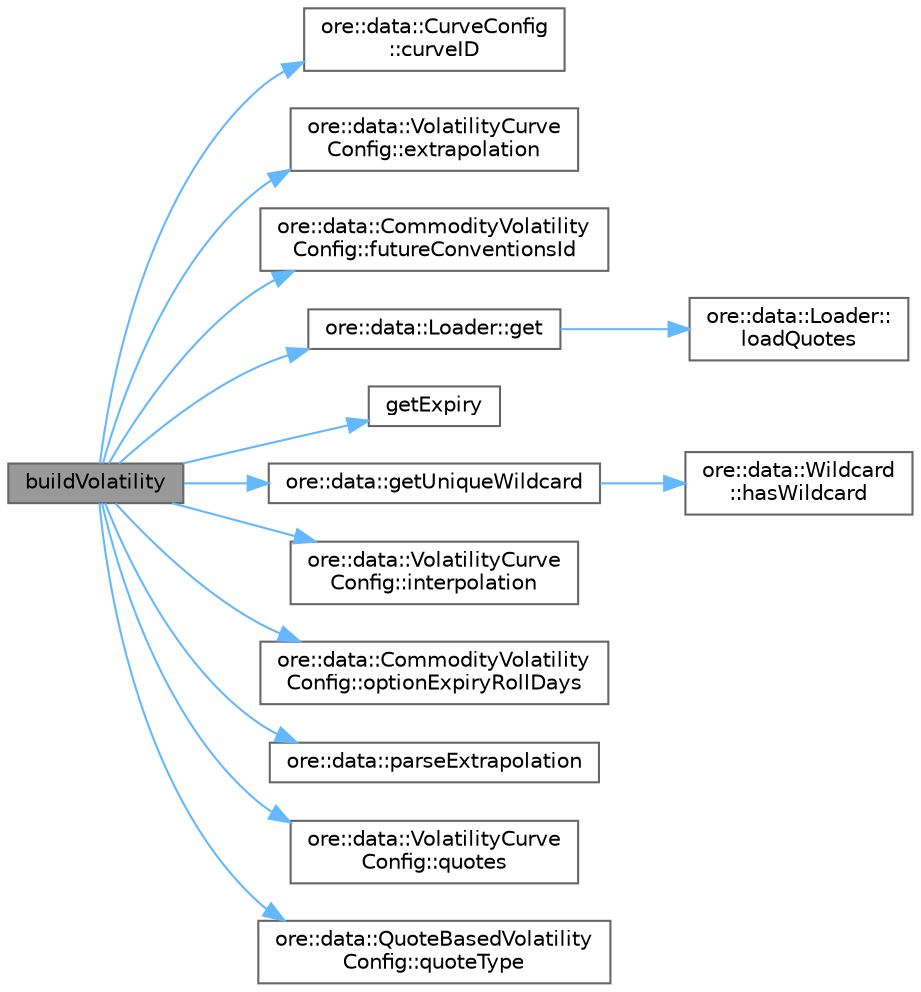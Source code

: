 digraph "buildVolatility"
{
 // INTERACTIVE_SVG=YES
 // LATEX_PDF_SIZE
  bgcolor="transparent";
  edge [fontname=Helvetica,fontsize=10,labelfontname=Helvetica,labelfontsize=10];
  node [fontname=Helvetica,fontsize=10,shape=box,height=0.2,width=0.4];
  rankdir="LR";
  Node1 [label="buildVolatility",height=0.2,width=0.4,color="gray40", fillcolor="grey60", style="filled", fontcolor="black",tooltip="Build a volatility curve from a 1-D curve of volatility quotes."];
  Node1 -> Node2 [color="steelblue1",style="solid"];
  Node2 [label="ore::data::CurveConfig\l::curveID",height=0.2,width=0.4,color="grey40", fillcolor="white", style="filled",URL="$classore_1_1data_1_1_curve_config.html#a469f15054f3eb55783dfeb953fdf4373",tooltip=" "];
  Node1 -> Node3 [color="steelblue1",style="solid"];
  Node3 [label="ore::data::VolatilityCurve\lConfig::extrapolation",height=0.2,width=0.4,color="grey40", fillcolor="white", style="filled",URL="$classore_1_1data_1_1_volatility_curve_config.html#a71d04050567400ccff5ac423a9d1570e",tooltip=" "];
  Node1 -> Node4 [color="steelblue1",style="solid"];
  Node4 [label="ore::data::CommodityVolatility\lConfig::futureConventionsId",height=0.2,width=0.4,color="grey40", fillcolor="white", style="filled",URL="$classore_1_1data_1_1_commodity_volatility_config.html#a83cc42ccc32e31a0b381be7782555cd2",tooltip=" "];
  Node1 -> Node5 [color="steelblue1",style="solid"];
  Node5 [label="ore::data::Loader::get",height=0.2,width=0.4,color="grey40", fillcolor="white", style="filled",URL="$classore_1_1data_1_1_loader.html#a19d9f6f808db2631247ec12ffe291225",tooltip="get quote by its unique name, throws if not existent, override in derived classes for performance"];
  Node5 -> Node6 [color="steelblue1",style="solid"];
  Node6 [label="ore::data::Loader::\lloadQuotes",height=0.2,width=0.4,color="grey40", fillcolor="white", style="filled",URL="$classore_1_1data_1_1_loader.html#a0086c4f946085ef0b9d5c56bd1539f91",tooltip="get all quotes, TODO change the return value to std::set"];
  Node1 -> Node7 [color="steelblue1",style="solid"];
  Node7 [label="getExpiry",height=0.2,width=0.4,color="grey40", fillcolor="white", style="filled",URL="$classore_1_1data_1_1_commodity_vol_curve.html#a0cf1d1bb81a75c220191a236d816f10e",tooltip="Get an explicit expiry date from a commodity option quote's Expiry."];
  Node1 -> Node8 [color="steelblue1",style="solid"];
  Node8 [label="ore::data::getUniqueWildcard",height=0.2,width=0.4,color="grey40", fillcolor="white", style="filled",URL="$namespaceore_1_1data.html#afb4bd26f4cf89fd9281278c484e0f9c3",tooltip="checks if at most one element in C has a wild card and returns it in this case"];
  Node8 -> Node9 [color="steelblue1",style="solid"];
  Node9 [label="ore::data::Wildcard\l::hasWildcard",height=0.2,width=0.4,color="grey40", fillcolor="white", style="filled",URL="$classore_1_1data_1_1_wildcard.html#a2c8716c3eecd1edf1c1675aa730d59e3",tooltip=" "];
  Node1 -> Node10 [color="steelblue1",style="solid"];
  Node10 [label="ore::data::VolatilityCurve\lConfig::interpolation",height=0.2,width=0.4,color="grey40", fillcolor="white", style="filled",URL="$classore_1_1data_1_1_volatility_curve_config.html#a2a6f5a5c9b3b0d9dceb9f4de333cd9a9",tooltip=" "];
  Node1 -> Node11 [color="steelblue1",style="solid"];
  Node11 [label="ore::data::CommodityVolatility\lConfig::optionExpiryRollDays",height=0.2,width=0.4,color="grey40", fillcolor="white", style="filled",URL="$classore_1_1data_1_1_commodity_volatility_config.html#a274ce630c64d8e1f9c038cde36c3055e",tooltip=" "];
  Node1 -> Node12 [color="steelblue1",style="solid"];
  Node12 [label="ore::data::parseExtrapolation",height=0.2,width=0.4,color="grey40", fillcolor="white", style="filled",URL="$namespaceore_1_1data.html#aec1b45a4f7d2f40e0800b91d415b94fc",tooltip="Parse Extrapolation from string."];
  Node1 -> Node13 [color="steelblue1",style="solid"];
  Node13 [label="ore::data::VolatilityCurve\lConfig::quotes",height=0.2,width=0.4,color="grey40", fillcolor="white", style="filled",URL="$classore_1_1data_1_1_volatility_curve_config.html#ab4850b56e8bad34c1c061fed3ade5d1a",tooltip=" "];
  Node1 -> Node14 [color="steelblue1",style="solid"];
  Node14 [label="ore::data::QuoteBasedVolatility\lConfig::quoteType",height=0.2,width=0.4,color="grey40", fillcolor="white", style="filled",URL="$classore_1_1data_1_1_quote_based_volatility_config.html#a385c53054b5d8a065ba24438db33e705",tooltip=" "];
}
